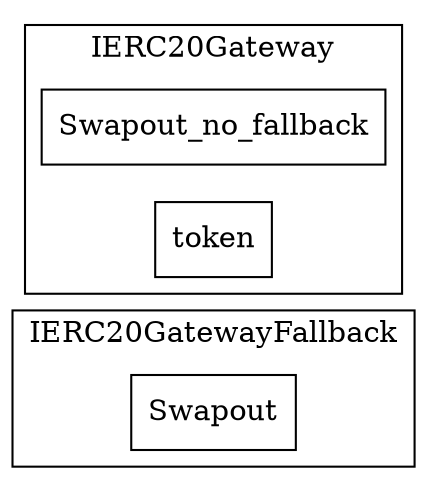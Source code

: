 strict digraph {
rankdir="LR"
node [shape=box]
subgraph cluster_16_IERC20GatewayFallback {
label = "IERC20GatewayFallback"
"16_Swapout" [label="Swapout"]
}subgraph cluster_35_IERC20Gateway {
label = "IERC20Gateway"
"35_Swapout_no_fallback" [label="Swapout_no_fallback"]
"35_token" [label="token"]
}subgraph cluster_solidity {
label = "[Solidity]"
}
}